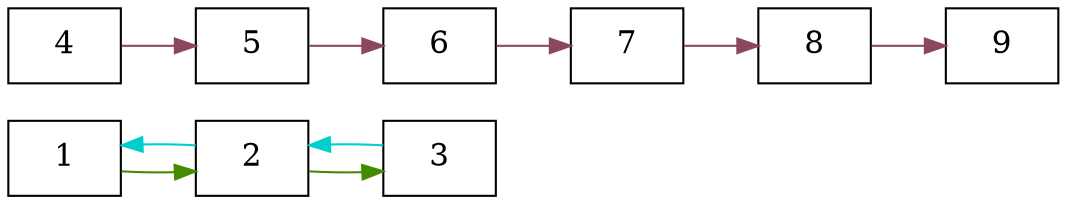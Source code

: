digraph G{
edge[color="chartreuse4",fontcolor="blue",fontsize=12];
rankdir=LR;
node[shape="rectangle",fontsize=15];
1[fillcolor="palegreen1"];
1->2;
2->3;
edge[color="cyan3",fontcolor="blue",fontsize=12];
3->2;
2->1;
edge[color="palevioletred4",fontcolor="blue",fontsize=12];
4->5;
5->6;
6->7;
7->8;
8->9;
}